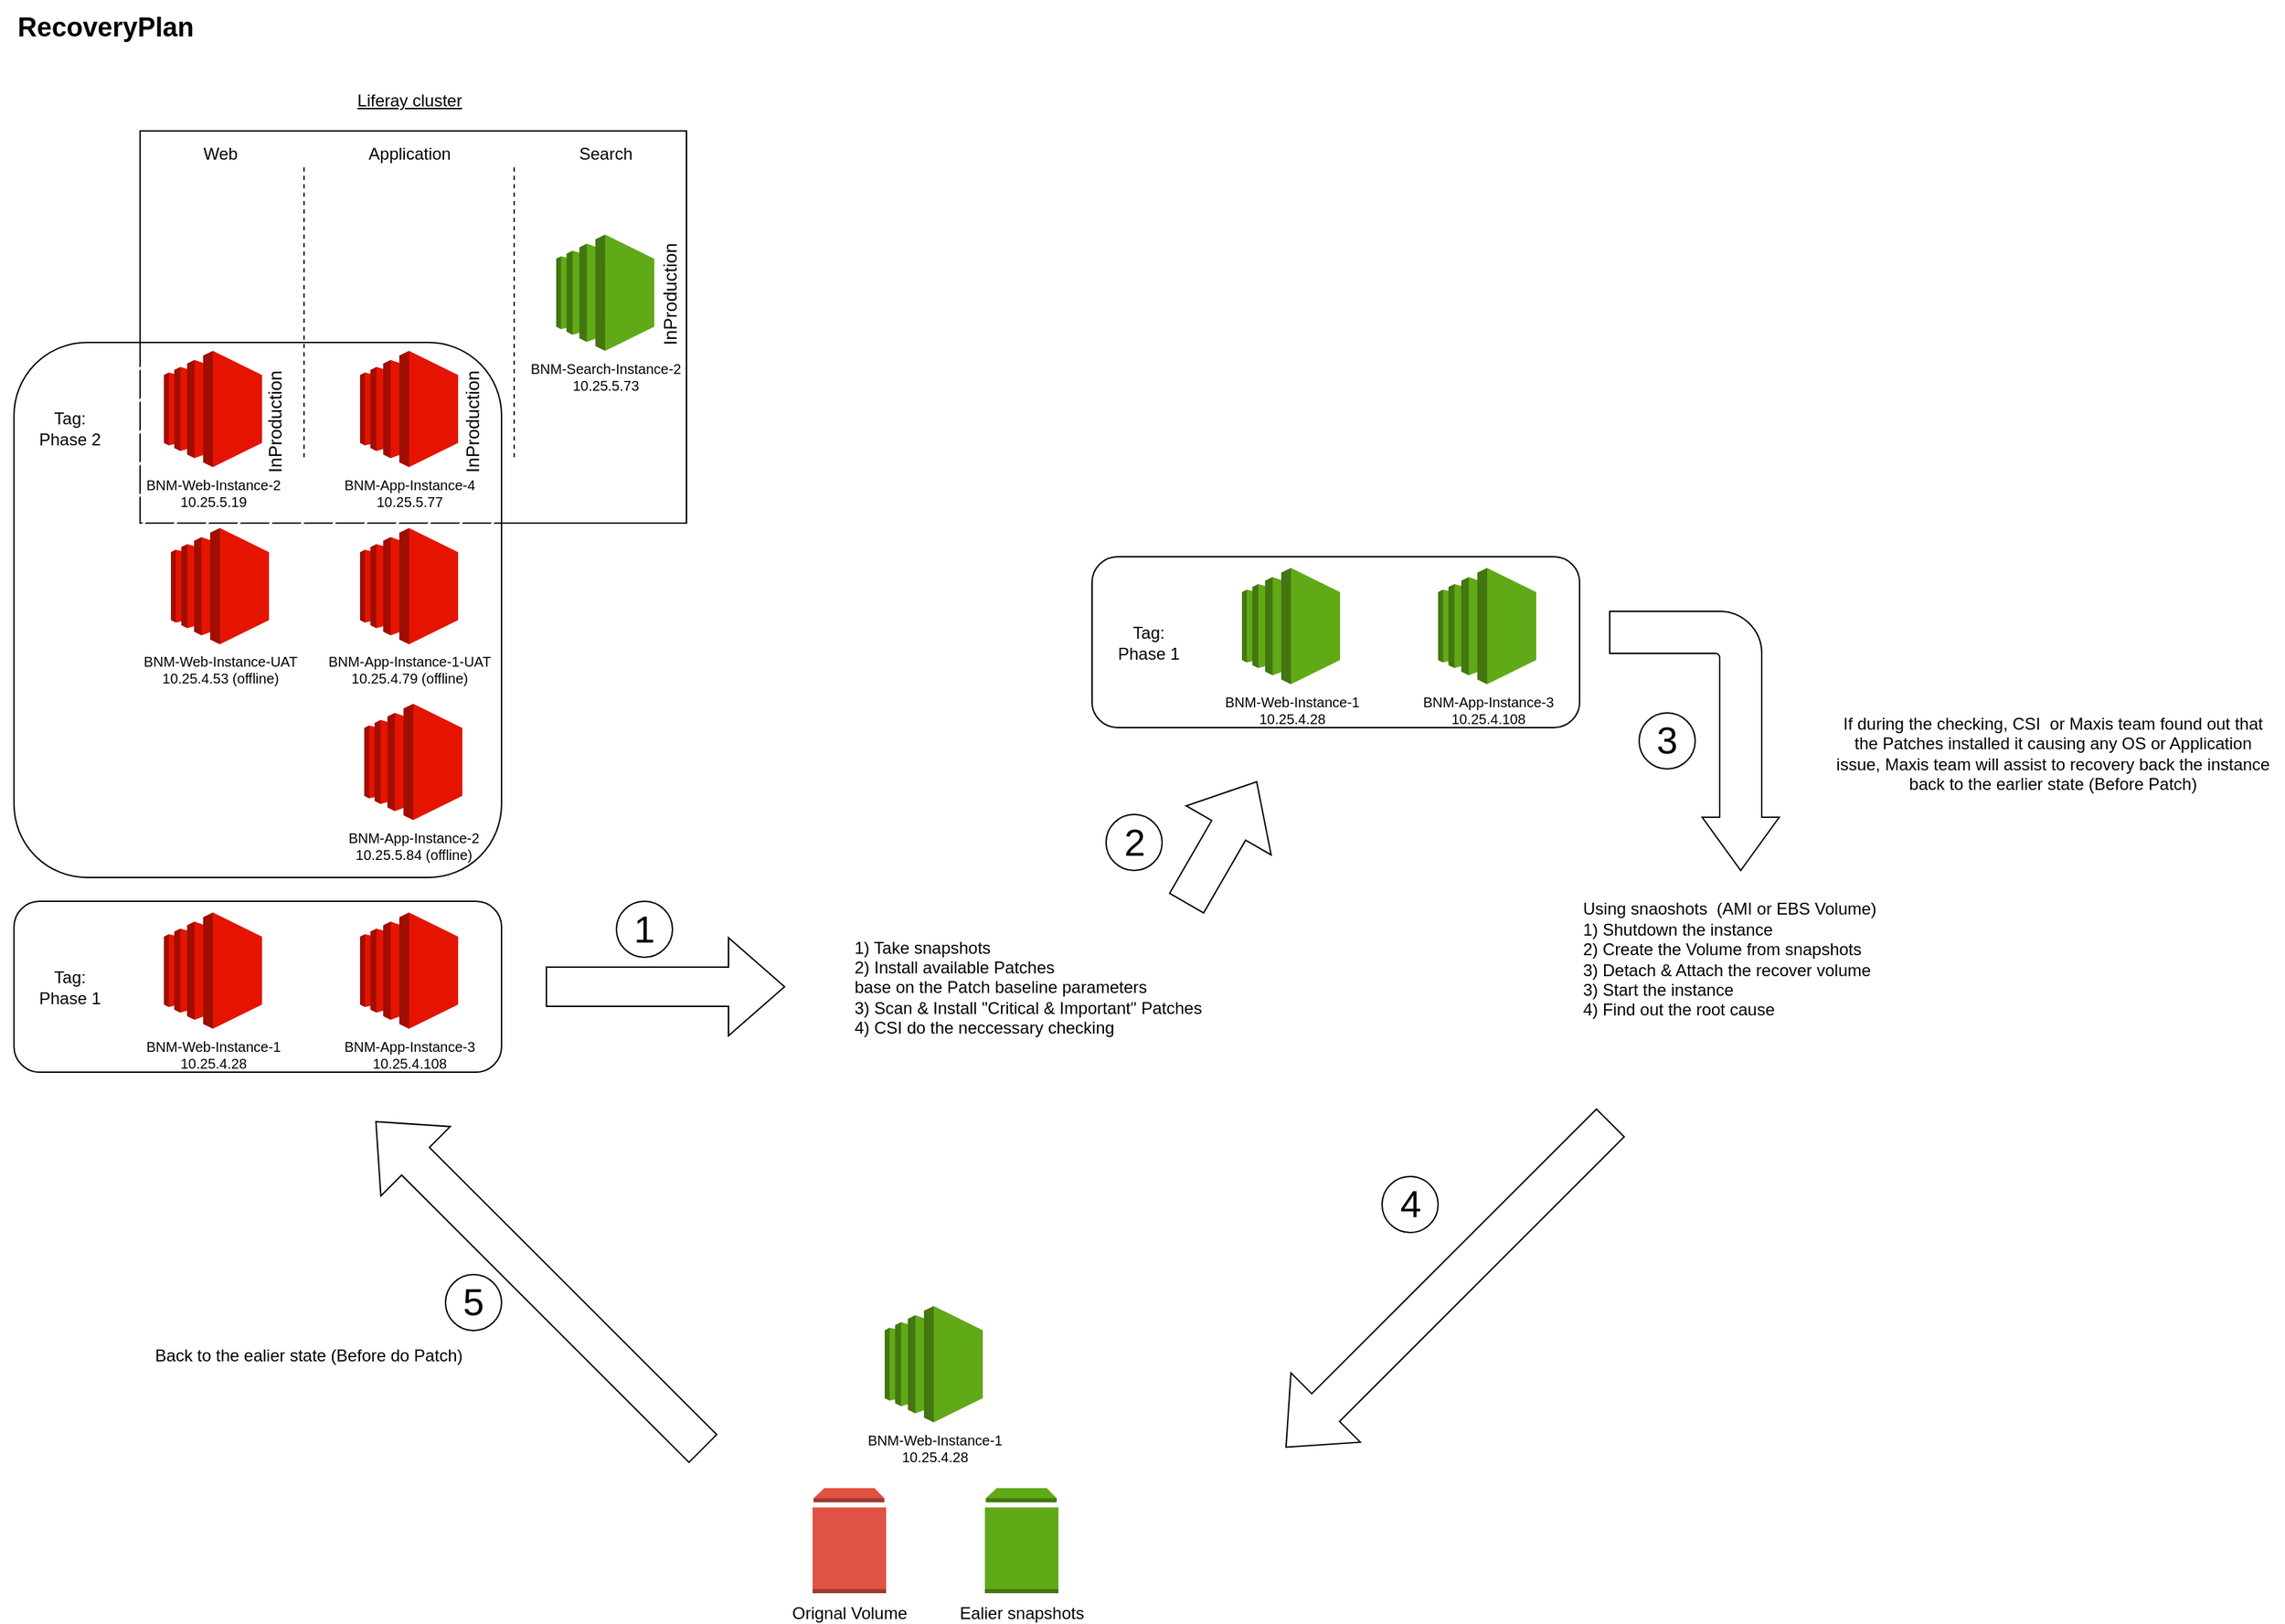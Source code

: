 <mxfile version="22.0.1" type="github">
  <diagram name="Page-1" id="zd14XdLHzOIlV9dh_mGD">
    <mxGraphModel dx="1820" dy="1012" grid="1" gridSize="10" guides="1" tooltips="1" connect="1" arrows="1" fold="1" page="1" pageScale="1" pageWidth="850" pageHeight="1100" math="0" shadow="0">
      <root>
        <mxCell id="0" />
        <mxCell id="1" parent="0" />
        <mxCell id="PuqvNV7YYjLfVx9njn4m-1" value="RecoveryPlan" style="text;html=1;align=center;verticalAlign=middle;resizable=0;points=[];autosize=1;strokeColor=none;fillColor=none;fontSize=19;fontStyle=1" vertex="1" parent="1">
          <mxGeometry x="30" y="13" width="150" height="40" as="geometry" />
        </mxCell>
        <mxCell id="PuqvNV7YYjLfVx9njn4m-69" value="" style="rounded=1;whiteSpace=wrap;html=1;" vertex="1" parent="1">
          <mxGeometry x="40" y="656.5" width="348" height="122" as="geometry" />
        </mxCell>
        <mxCell id="PuqvNV7YYjLfVx9njn4m-70" value="BNM-Web-Instance-1&lt;br&gt;10.25.4.28" style="outlineConnect=0;dashed=0;verticalLabelPosition=bottom;verticalAlign=top;align=center;html=1;shape=mxgraph.aws3.ec2;fillColor=#e51400;shadow=0;fontSize=10;fontColor=#000000;strokeColor=#B20000;labelBorderColor=none;" vertex="1" parent="1">
          <mxGeometry x="147" y="664.5" width="70" height="83" as="geometry" />
        </mxCell>
        <mxCell id="PuqvNV7YYjLfVx9njn4m-71" value="BNM-App-Instance-3&lt;br&gt;10.25.4.108" style="outlineConnect=0;dashed=0;verticalLabelPosition=bottom;verticalAlign=top;align=center;html=1;shape=mxgraph.aws3.ec2;fillColor=#e51400;shadow=0;fontSize=10;fontColor=#000000;strokeColor=#B20000;labelBorderColor=none;" vertex="1" parent="1">
          <mxGeometry x="287" y="664.5" width="70" height="83" as="geometry" />
        </mxCell>
        <mxCell id="PuqvNV7YYjLfVx9njn4m-75" value="Tag: Phase 1" style="text;html=1;strokeColor=none;fillColor=none;align=center;verticalAlign=middle;whiteSpace=wrap;rounded=0;" vertex="1" parent="1">
          <mxGeometry x="50" y="702.5" width="60" height="30" as="geometry" />
        </mxCell>
        <mxCell id="PuqvNV7YYjLfVx9njn4m-82" value="1) Take snapshots&lt;br&gt;2) Install available Patches &lt;br&gt;base on the Patch baseline parameters&lt;br&gt;3) Scan &amp;amp; Install &quot;Critical &amp;amp; Important&quot; Patches&lt;br&gt;4) CSI do the neccessary checking&amp;nbsp;" style="text;html=1;align=left;verticalAlign=middle;resizable=0;points=[];autosize=1;strokeColor=none;fillColor=none;" vertex="1" parent="1">
          <mxGeometry x="638" y="672.5" width="270" height="90" as="geometry" />
        </mxCell>
        <mxCell id="PuqvNV7YYjLfVx9njn4m-83" value="" style="rounded=1;whiteSpace=wrap;html=1;" vertex="1" parent="1">
          <mxGeometry x="809.5" y="410.5" width="348" height="122" as="geometry" />
        </mxCell>
        <mxCell id="PuqvNV7YYjLfVx9njn4m-84" value="BNM-Web-Instance-1&lt;br&gt;10.25.4.28" style="outlineConnect=0;dashed=0;verticalLabelPosition=bottom;verticalAlign=top;align=center;html=1;shape=mxgraph.aws3.ec2;fillColor=#60a917;shadow=0;fontSize=10;fontColor=#000000;strokeColor=#2D7600;labelBorderColor=none;labelBackgroundColor=none;" vertex="1" parent="1">
          <mxGeometry x="916.5" y="418.5" width="70" height="83" as="geometry" />
        </mxCell>
        <mxCell id="PuqvNV7YYjLfVx9njn4m-85" value="BNM-App-Instance-3&lt;br&gt;10.25.4.108" style="outlineConnect=0;dashed=0;verticalLabelPosition=bottom;verticalAlign=top;align=center;html=1;shape=mxgraph.aws3.ec2;fillColor=#60a917;shadow=0;fontSize=10;fontColor=#000000;strokeColor=#2D7600;labelBorderColor=none;" vertex="1" parent="1">
          <mxGeometry x="1056.5" y="418.5" width="70" height="83" as="geometry" />
        </mxCell>
        <mxCell id="PuqvNV7YYjLfVx9njn4m-86" value="Tag: Phase 1" style="text;html=1;strokeColor=none;fillColor=none;align=center;verticalAlign=middle;whiteSpace=wrap;rounded=0;" vertex="1" parent="1">
          <mxGeometry x="819.5" y="456.5" width="60" height="30" as="geometry" />
        </mxCell>
        <mxCell id="PuqvNV7YYjLfVx9njn4m-90" value="" style="shape=image;html=1;verticalAlign=top;verticalLabelPosition=bottom;labelBackgroundColor=#ffffff;imageAspect=0;aspect=fixed;image=https://cdn4.iconfinder.com/data/icons/basic-user-interface-2/512/User_Interface-35-128.png" vertex="1" parent="1">
          <mxGeometry x="887.5" y="396" width="128" height="128" as="geometry" />
        </mxCell>
        <mxCell id="PuqvNV7YYjLfVx9njn4m-92" value="If during the checking, CSI&amp;nbsp; or Maxis team found out that&lt;br&gt;the Patches installed it causing any OS or Application&lt;br&gt;issue, Maxis team will assist to recovery back the instance&lt;br&gt;back to the earlier state (Before Patch)" style="text;html=1;align=center;verticalAlign=middle;resizable=0;points=[];autosize=1;strokeColor=none;fillColor=none;" vertex="1" parent="1">
          <mxGeometry x="1330" y="515.5" width="330" height="70" as="geometry" />
        </mxCell>
        <mxCell id="PuqvNV7YYjLfVx9njn4m-93" value="Using snaoshots&amp;nbsp; (AMI or EBS Volume)&lt;br&gt;1) Shutdown the instance&lt;br&gt;2) Create the Volume from snapshots&lt;br&gt;3) Detach &amp;amp; Attach the recover volume&lt;br&gt;3) Start the instance&lt;br&gt;4) Find out the root cause" style="text;html=1;align=left;verticalAlign=middle;resizable=0;points=[];autosize=1;strokeColor=none;fillColor=none;" vertex="1" parent="1">
          <mxGeometry x="1157.5" y="647.5" width="230" height="100" as="geometry" />
        </mxCell>
        <mxCell id="PuqvNV7YYjLfVx9njn4m-129" value="BNM-Web-Instance-1&lt;br&gt;10.25.4.28" style="outlineConnect=0;dashed=0;verticalLabelPosition=bottom;verticalAlign=top;align=center;html=1;shape=mxgraph.aws3.ec2;fillColor=#60a917;shadow=0;fontSize=10;fontColor=#000000;strokeColor=#2D7600;labelBorderColor=none;labelBackgroundColor=none;" vertex="1" parent="1">
          <mxGeometry x="661.5" y="945.5" width="70" height="83" as="geometry" />
        </mxCell>
        <mxCell id="PuqvNV7YYjLfVx9njn4m-130" value="Orignal Volume" style="outlineConnect=0;dashed=0;verticalLabelPosition=bottom;verticalAlign=top;align=center;html=1;shape=mxgraph.aws3.volume;fillColor=#E05243;gradientColor=none;" vertex="1" parent="1">
          <mxGeometry x="610" y="1075.5" width="52.5" height="75" as="geometry" />
        </mxCell>
        <mxCell id="PuqvNV7YYjLfVx9njn4m-131" value="" style="shape=image;html=1;verticalAlign=top;verticalLabelPosition=bottom;labelBackgroundColor=#ffffff;imageAspect=0;aspect=fixed;image=https://cdn4.iconfinder.com/data/icons/bold-purple-free-samples/32/Arrows_Refresh_Replace_Round_Circle-128.png" vertex="1" parent="1">
          <mxGeometry x="680" y="1099" width="33" height="33" as="geometry" />
        </mxCell>
        <mxCell id="PuqvNV7YYjLfVx9njn4m-132" value="Ealier snapshots" style="outlineConnect=0;dashed=0;verticalLabelPosition=bottom;verticalAlign=top;align=center;html=1;shape=mxgraph.aws3.volume;fillColor=#60a917;strokeColor=#000000;fontColor=#000000;" vertex="1" parent="1">
          <mxGeometry x="733" y="1075.5" width="52.5" height="75" as="geometry" />
        </mxCell>
        <mxCell id="PuqvNV7YYjLfVx9njn4m-134" value="Back to the ealier state (Before do Patch)" style="text;html=1;align=center;verticalAlign=middle;resizable=0;points=[];autosize=1;strokeColor=none;fillColor=none;" vertex="1" parent="1">
          <mxGeometry x="130" y="965.5" width="240" height="30" as="geometry" />
        </mxCell>
        <mxCell id="PuqvNV7YYjLfVx9njn4m-136" value="" style="shape=image;html=1;verticalAlign=top;verticalLabelPosition=bottom;labelBackgroundColor=#ffffff;imageAspect=0;aspect=fixed;image=https://cdn4.iconfinder.com/data/icons/basic-user-interface-2/512/User_Interface-35-128.png" vertex="1" parent="1">
          <mxGeometry x="632.5" y="923" width="128" height="128" as="geometry" />
        </mxCell>
        <mxCell id="PuqvNV7YYjLfVx9njn4m-140" value="" style="html=1;shadow=0;dashed=0;align=center;verticalAlign=middle;shape=mxgraph.arrows2.arrow;dy=0.6;dx=40;notch=0;" vertex="1" parent="1">
          <mxGeometry x="420" y="682.5" width="170" height="70" as="geometry" />
        </mxCell>
        <mxCell id="PuqvNV7YYjLfVx9njn4m-146" value="" style="html=1;shadow=0;dashed=0;align=center;verticalAlign=middle;shape=mxgraph.arrows2.arrow;dy=0.6;dx=40;direction=north;notch=0;rotation=30;" vertex="1" parent="1">
          <mxGeometry x="867" y="564.5" width="70" height="100" as="geometry" />
        </mxCell>
        <mxCell id="PuqvNV7YYjLfVx9njn4m-147" value="" style="html=1;shadow=0;dashed=0;align=center;verticalAlign=middle;shape=mxgraph.arrows2.bendArrow;dy=15;dx=38;notch=0;arrowHead=55;rounded=1;rotation=90;" vertex="1" parent="1">
          <mxGeometry x="1147" y="481.5" width="185" height="121" as="geometry" />
        </mxCell>
        <mxCell id="PuqvNV7YYjLfVx9njn4m-148" value="" style="html=1;shadow=0;dashed=0;align=center;verticalAlign=middle;shape=mxgraph.arrows2.arrow;dy=0.6;dx=40;flipH=1;notch=0;rotation=-45;" vertex="1" parent="1">
          <mxGeometry x="900" y="895.5" width="327.37" height="70" as="geometry" />
        </mxCell>
        <mxCell id="PuqvNV7YYjLfVx9njn4m-150" value="" style="html=1;shadow=0;dashed=0;align=center;verticalAlign=middle;shape=mxgraph.arrows2.arrow;dy=0.6;dx=40;flipH=1;notch=0;rotation=45;" vertex="1" parent="1">
          <mxGeometry x="250" y="895.5" width="330" height="70" as="geometry" />
        </mxCell>
        <mxCell id="PuqvNV7YYjLfVx9njn4m-153" value="1" style="ellipse;whiteSpace=wrap;html=1;aspect=fixed;fontSize=27;" vertex="1" parent="1">
          <mxGeometry x="470" y="656.5" width="40" height="40" as="geometry" />
        </mxCell>
        <mxCell id="PuqvNV7YYjLfVx9njn4m-154" value="2" style="ellipse;whiteSpace=wrap;html=1;aspect=fixed;fontSize=27;" vertex="1" parent="1">
          <mxGeometry x="819.5" y="594.5" width="40" height="40" as="geometry" />
        </mxCell>
        <mxCell id="PuqvNV7YYjLfVx9njn4m-155" value="3" style="ellipse;whiteSpace=wrap;html=1;aspect=fixed;fontSize=27;" vertex="1" parent="1">
          <mxGeometry x="1200" y="522" width="40" height="40" as="geometry" />
        </mxCell>
        <mxCell id="PuqvNV7YYjLfVx9njn4m-156" value="4" style="ellipse;whiteSpace=wrap;html=1;aspect=fixed;fontSize=27;" vertex="1" parent="1">
          <mxGeometry x="1016.5" y="853" width="40" height="40" as="geometry" />
        </mxCell>
        <mxCell id="PuqvNV7YYjLfVx9njn4m-157" value="5" style="ellipse;whiteSpace=wrap;html=1;aspect=fixed;fontSize=27;" vertex="1" parent="1">
          <mxGeometry x="348" y="923" width="40" height="40" as="geometry" />
        </mxCell>
        <mxCell id="PuqvNV7YYjLfVx9njn4m-159" value="" style="rounded=0;whiteSpace=wrap;html=1;" vertex="1" parent="1">
          <mxGeometry x="130" y="106.5" width="390" height="280" as="geometry" />
        </mxCell>
        <mxCell id="PuqvNV7YYjLfVx9njn4m-160" value="" style="endArrow=none;dashed=1;html=1;rounded=0;shadow=0;" edge="1" parent="1">
          <mxGeometry width="50" height="50" relative="1" as="geometry">
            <mxPoint x="397" y="339.5" as="sourcePoint" />
            <mxPoint x="397" y="129.5" as="targetPoint" />
          </mxGeometry>
        </mxCell>
        <mxCell id="PuqvNV7YYjLfVx9njn4m-161" value="Web" style="text;html=1;align=center;verticalAlign=middle;resizable=0;points=[];autosize=1;strokeColor=none;fillColor=none;shadow=0;" vertex="1" parent="1">
          <mxGeometry x="162" y="107.5" width="50" height="30" as="geometry" />
        </mxCell>
        <mxCell id="PuqvNV7YYjLfVx9njn4m-162" value="Application" style="text;html=1;align=center;verticalAlign=middle;resizable=0;points=[];autosize=1;strokeColor=none;fillColor=none;shadow=0;" vertex="1" parent="1">
          <mxGeometry x="282" y="107.5" width="80" height="30" as="geometry" />
        </mxCell>
        <mxCell id="PuqvNV7YYjLfVx9njn4m-163" value="Search" style="text;html=1;align=center;verticalAlign=middle;resizable=0;points=[];autosize=1;strokeColor=none;fillColor=none;shadow=0;" vertex="1" parent="1">
          <mxGeometry x="432" y="107.5" width="60" height="30" as="geometry" />
        </mxCell>
        <mxCell id="PuqvNV7YYjLfVx9njn4m-164" value="&lt;font color=&quot;#000000&quot;&gt;BNM-Search-Instance-2&lt;br&gt;10.25.5.73&lt;/font&gt;" style="outlineConnect=0;dashed=0;verticalLabelPosition=bottom;verticalAlign=top;align=center;html=1;shape=mxgraph.aws3.ec2;fillColor=#60a917;shadow=0;fontSize=10;fontColor=#ffffff;strokeColor=#2D7600;" vertex="1" parent="1">
          <mxGeometry x="427" y="180.5" width="70" height="83" as="geometry" />
        </mxCell>
        <mxCell id="PuqvNV7YYjLfVx9njn4m-165" value="Liferay cluster" style="text;html=1;align=center;verticalAlign=middle;resizable=0;points=[];autosize=1;strokeColor=none;fillColor=none;fontStyle=4" vertex="1" parent="1">
          <mxGeometry x="272" y="69.5" width="100" height="30" as="geometry" />
        </mxCell>
        <mxCell id="PuqvNV7YYjLfVx9njn4m-166" value="" style="rounded=1;whiteSpace=wrap;html=1;labelBorderColor=none;fillStyle=hatch;" vertex="1" parent="1">
          <mxGeometry x="40" y="257.5" width="348" height="382" as="geometry" />
        </mxCell>
        <mxCell id="PuqvNV7YYjLfVx9njn4m-167" value="BNM-App-Instance-4&lt;br&gt;10.25.5.77" style="outlineConnect=0;dashed=0;verticalLabelPosition=bottom;verticalAlign=top;align=center;html=1;shape=mxgraph.aws3.ec2;fillColor=#e51400;shadow=0;fontSize=10;fontColor=#000000;strokeColor=#B20000;labelBorderColor=none;" vertex="1" parent="1">
          <mxGeometry x="287" y="263.5" width="70" height="83" as="geometry" />
        </mxCell>
        <mxCell id="PuqvNV7YYjLfVx9njn4m-168" value="BNM-Web-Instance-2&lt;br&gt;10.25.5.19" style="outlineConnect=0;dashed=0;verticalLabelPosition=bottom;verticalAlign=top;align=center;html=1;shape=mxgraph.aws3.ec2;fillColor=#e51400;shadow=0;fontSize=10;fontColor=#000000;strokeColor=#B20000;labelBorderColor=none;" vertex="1" parent="1">
          <mxGeometry x="147" y="263.5" width="70" height="83" as="geometry" />
        </mxCell>
        <mxCell id="PuqvNV7YYjLfVx9njn4m-169" value="Tag: Phase 2" style="text;html=1;strokeColor=none;fillColor=none;align=center;verticalAlign=middle;whiteSpace=wrap;rounded=0;" vertex="1" parent="1">
          <mxGeometry x="50" y="304" width="60" height="30" as="geometry" />
        </mxCell>
        <mxCell id="PuqvNV7YYjLfVx9njn4m-170" value="BNM-App-Instance-1-UAT&lt;br&gt;10.25.4.79 (offline)" style="outlineConnect=0;dashed=0;verticalLabelPosition=bottom;verticalAlign=top;align=center;html=1;shape=mxgraph.aws3.ec2;fillColor=#e51400;shadow=0;fontSize=10;fontColor=#000000;strokeColor=#B20000;labelBorderColor=none;" vertex="1" parent="1">
          <mxGeometry x="287" y="390" width="70" height="83" as="geometry" />
        </mxCell>
        <mxCell id="PuqvNV7YYjLfVx9njn4m-171" value="BNM-Web-Instance-UAT&lt;br&gt;10.25.4.53 (offline)" style="outlineConnect=0;dashed=0;verticalLabelPosition=bottom;verticalAlign=top;align=center;html=1;shape=mxgraph.aws3.ec2;fillColor=#e51400;shadow=0;fontSize=10;fontColor=#000000;strokeColor=#B20000;labelBorderColor=none;" vertex="1" parent="1">
          <mxGeometry x="152" y="390" width="70" height="83" as="geometry" />
        </mxCell>
        <mxCell id="PuqvNV7YYjLfVx9njn4m-172" value="BNM-App-Instance-2&lt;br&gt;10.25.5.84 (offline)" style="outlineConnect=0;dashed=0;verticalLabelPosition=bottom;verticalAlign=top;align=center;html=1;shape=mxgraph.aws3.ec2;fillColor=#e51400;shadow=0;fontSize=10;fontColor=#000000;strokeColor=#B20000;labelBorderColor=none;" vertex="1" parent="1">
          <mxGeometry x="290" y="515.5" width="70" height="83" as="geometry" />
        </mxCell>
        <mxCell id="PuqvNV7YYjLfVx9njn4m-173" value="" style="endArrow=none;dashed=1;html=1;rounded=0;shadow=0;" edge="1" parent="1">
          <mxGeometry width="50" height="50" relative="1" as="geometry">
            <mxPoint x="247" y="339.5" as="sourcePoint" />
            <mxPoint x="247" y="129.5" as="targetPoint" />
          </mxGeometry>
        </mxCell>
        <mxCell id="PuqvNV7YYjLfVx9njn4m-174" value="InProduction" style="text;html=1;strokeColor=none;fillColor=none;align=center;verticalAlign=middle;whiteSpace=wrap;rounded=0;rotation=-90;fontSize=13;" vertex="1" parent="1">
          <mxGeometry x="196" y="299" width="60" height="30" as="geometry" />
        </mxCell>
        <mxCell id="PuqvNV7YYjLfVx9njn4m-175" value="InProduction" style="text;html=1;strokeColor=none;fillColor=none;align=center;verticalAlign=middle;whiteSpace=wrap;rounded=0;rotation=-90;fontSize=13;" vertex="1" parent="1">
          <mxGeometry x="337" y="299" width="60" height="30" as="geometry" />
        </mxCell>
        <mxCell id="PuqvNV7YYjLfVx9njn4m-176" value="InProduction" style="text;html=1;strokeColor=none;fillColor=none;align=center;verticalAlign=middle;whiteSpace=wrap;rounded=0;rotation=-90;fontSize=13;" vertex="1" parent="1">
          <mxGeometry x="478" y="208" width="60" height="30" as="geometry" />
        </mxCell>
      </root>
    </mxGraphModel>
  </diagram>
</mxfile>
